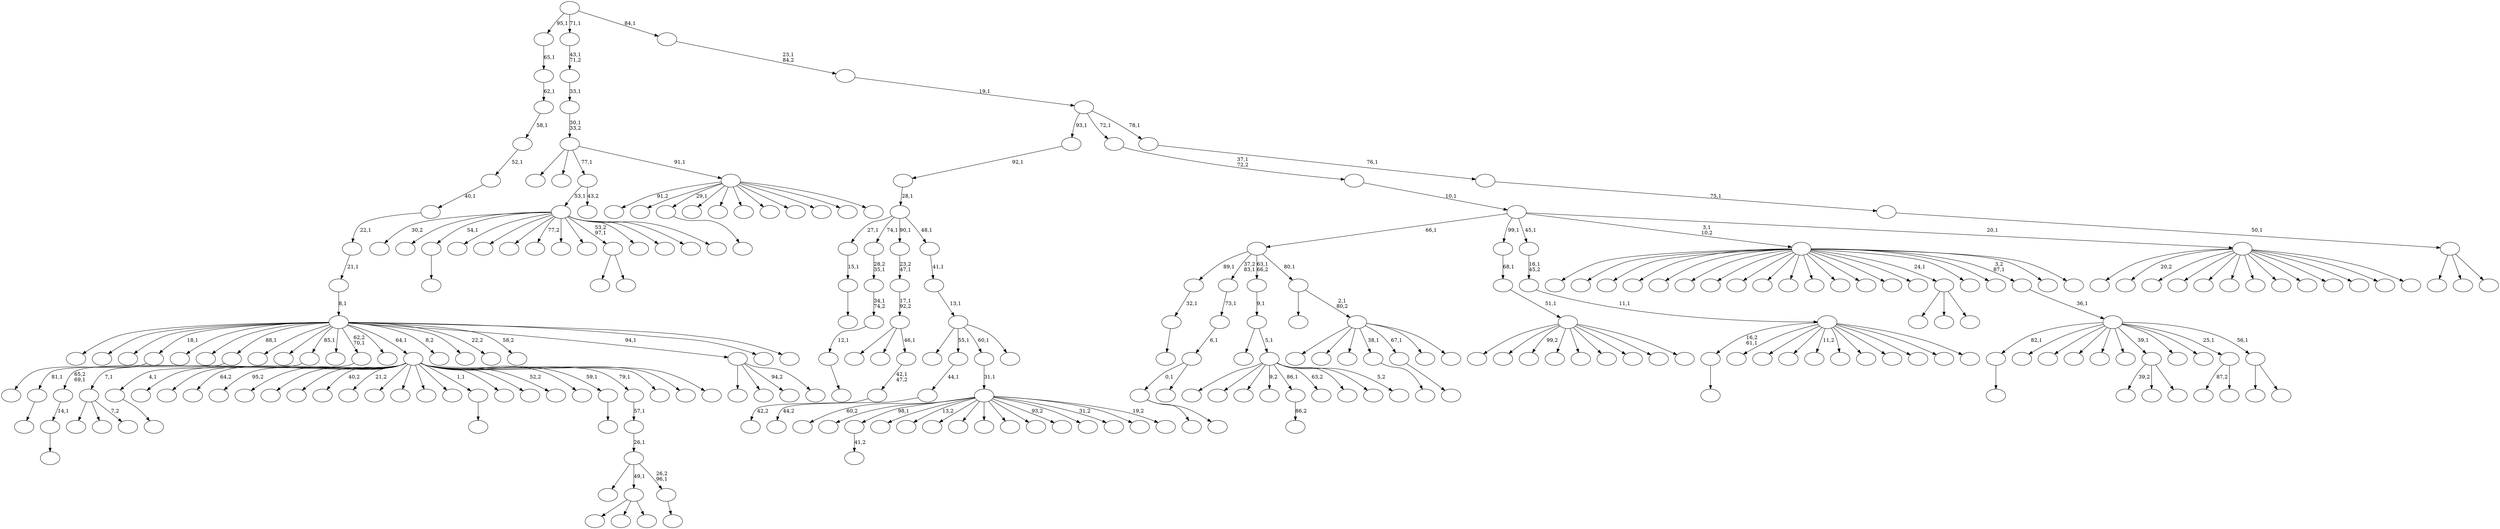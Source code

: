 digraph T {
	300 [label=""]
	299 [label=""]
	298 [label=""]
	297 [label=""]
	296 [label=""]
	295 [label=""]
	294 [label=""]
	293 [label=""]
	292 [label=""]
	291 [label=""]
	290 [label=""]
	289 [label=""]
	288 [label=""]
	287 [label=""]
	286 [label=""]
	285 [label=""]
	284 [label=""]
	283 [label=""]
	282 [label=""]
	281 [label=""]
	280 [label=""]
	279 [label=""]
	278 [label=""]
	277 [label=""]
	276 [label=""]
	275 [label=""]
	274 [label=""]
	273 [label=""]
	272 [label=""]
	271 [label=""]
	270 [label=""]
	269 [label=""]
	268 [label=""]
	267 [label=""]
	266 [label=""]
	265 [label=""]
	264 [label=""]
	263 [label=""]
	262 [label=""]
	261 [label=""]
	260 [label=""]
	259 [label=""]
	258 [label=""]
	257 [label=""]
	256 [label=""]
	255 [label=""]
	254 [label=""]
	253 [label=""]
	252 [label=""]
	251 [label=""]
	250 [label=""]
	249 [label=""]
	248 [label=""]
	247 [label=""]
	246 [label=""]
	245 [label=""]
	244 [label=""]
	243 [label=""]
	242 [label=""]
	241 [label=""]
	240 [label=""]
	239 [label=""]
	238 [label=""]
	237 [label=""]
	236 [label=""]
	235 [label=""]
	234 [label=""]
	233 [label=""]
	232 [label=""]
	231 [label=""]
	230 [label=""]
	229 [label=""]
	228 [label=""]
	227 [label=""]
	226 [label=""]
	225 [label=""]
	224 [label=""]
	223 [label=""]
	222 [label=""]
	221 [label=""]
	220 [label=""]
	219 [label=""]
	218 [label=""]
	217 [label=""]
	216 [label=""]
	215 [label=""]
	214 [label=""]
	213 [label=""]
	212 [label=""]
	211 [label=""]
	210 [label=""]
	209 [label=""]
	208 [label=""]
	207 [label=""]
	206 [label=""]
	205 [label=""]
	204 [label=""]
	203 [label=""]
	202 [label=""]
	201 [label=""]
	200 [label=""]
	199 [label=""]
	198 [label=""]
	197 [label=""]
	196 [label=""]
	195 [label=""]
	194 [label=""]
	193 [label=""]
	192 [label=""]
	191 [label=""]
	190 [label=""]
	189 [label=""]
	188 [label=""]
	187 [label=""]
	186 [label=""]
	185 [label=""]
	184 [label=""]
	183 [label=""]
	182 [label=""]
	181 [label=""]
	180 [label=""]
	179 [label=""]
	178 [label=""]
	177 [label=""]
	176 [label=""]
	175 [label=""]
	174 [label=""]
	173 [label=""]
	172 [label=""]
	171 [label=""]
	170 [label=""]
	169 [label=""]
	168 [label=""]
	167 [label=""]
	166 [label=""]
	165 [label=""]
	164 [label=""]
	163 [label=""]
	162 [label=""]
	161 [label=""]
	160 [label=""]
	159 [label=""]
	158 [label=""]
	157 [label=""]
	156 [label=""]
	155 [label=""]
	154 [label=""]
	153 [label=""]
	152 [label=""]
	151 [label=""]
	150 [label=""]
	149 [label=""]
	148 [label=""]
	147 [label=""]
	146 [label=""]
	145 [label=""]
	144 [label=""]
	143 [label=""]
	142 [label=""]
	141 [label=""]
	140 [label=""]
	139 [label=""]
	138 [label=""]
	137 [label=""]
	136 [label=""]
	135 [label=""]
	134 [label=""]
	133 [label=""]
	132 [label=""]
	131 [label=""]
	130 [label=""]
	129 [label=""]
	128 [label=""]
	127 [label=""]
	126 [label=""]
	125 [label=""]
	124 [label=""]
	123 [label=""]
	122 [label=""]
	121 [label=""]
	120 [label=""]
	119 [label=""]
	118 [label=""]
	117 [label=""]
	116 [label=""]
	115 [label=""]
	114 [label=""]
	113 [label=""]
	112 [label=""]
	111 [label=""]
	110 [label=""]
	109 [label=""]
	108 [label=""]
	107 [label=""]
	106 [label=""]
	105 [label=""]
	104 [label=""]
	103 [label=""]
	102 [label=""]
	101 [label=""]
	100 [label=""]
	99 [label=""]
	98 [label=""]
	97 [label=""]
	96 [label=""]
	95 [label=""]
	94 [label=""]
	93 [label=""]
	92 [label=""]
	91 [label=""]
	90 [label=""]
	89 [label=""]
	88 [label=""]
	87 [label=""]
	86 [label=""]
	85 [label=""]
	84 [label=""]
	83 [label=""]
	82 [label=""]
	81 [label=""]
	80 [label=""]
	79 [label=""]
	78 [label=""]
	77 [label=""]
	76 [label=""]
	75 [label=""]
	74 [label=""]
	73 [label=""]
	72 [label=""]
	71 [label=""]
	70 [label=""]
	69 [label=""]
	68 [label=""]
	67 [label=""]
	66 [label=""]
	65 [label=""]
	64 [label=""]
	63 [label=""]
	62 [label=""]
	61 [label=""]
	60 [label=""]
	59 [label=""]
	58 [label=""]
	57 [label=""]
	56 [label=""]
	55 [label=""]
	54 [label=""]
	53 [label=""]
	52 [label=""]
	51 [label=""]
	50 [label=""]
	49 [label=""]
	48 [label=""]
	47 [label=""]
	46 [label=""]
	45 [label=""]
	44 [label=""]
	43 [label=""]
	42 [label=""]
	41 [label=""]
	40 [label=""]
	39 [label=""]
	38 [label=""]
	37 [label=""]
	36 [label=""]
	35 [label=""]
	34 [label=""]
	33 [label=""]
	32 [label=""]
	31 [label=""]
	30 [label=""]
	29 [label=""]
	28 [label=""]
	27 [label=""]
	26 [label=""]
	25 [label=""]
	24 [label=""]
	23 [label=""]
	22 [label=""]
	21 [label=""]
	20 [label=""]
	19 [label=""]
	18 [label=""]
	17 [label=""]
	16 [label=""]
	15 [label=""]
	14 [label=""]
	13 [label=""]
	12 [label=""]
	11 [label=""]
	10 [label=""]
	9 [label=""]
	8 [label=""]
	7 [label=""]
	6 [label=""]
	5 [label=""]
	4 [label=""]
	3 [label=""]
	2 [label=""]
	1 [label=""]
	0 [label=""]
	296 -> 297 [label=""]
	287 -> 288 [label=""]
	274 -> 275 [label=""]
	271 -> 272 [label=""]
	270 -> 271 [label="15,1"]
	261 -> 262 [label=""]
	258 -> 259 [label="41,2"]
	256 -> 257 [label=""]
	247 -> 248 [label=""]
	246 -> 247 [label="32,1"]
	233 -> 234 [label=""]
	232 -> 233 [label="81,1"]
	222 -> 223 [label=""]
	218 -> 219 [label=""]
	217 -> 218 [label="12,1"]
	216 -> 217 [label="34,1\n74,2"]
	215 -> 216 [label="28,2\n35,1"]
	211 -> 212 [label=""]
	204 -> 205 [label="44,2"]
	203 -> 204 [label="44,1"]
	189 -> 190 [label=""]
	184 -> 187 [label=""]
	184 -> 185 [label=""]
	182 -> 183 [label=""]
	181 -> 182 [label="14,1"]
	180 -> 181 [label="65,2\n69,1"]
	177 -> 178 [label="42,2"]
	176 -> 177 [label="42,1\n47,2"]
	175 -> 298 [label=""]
	175 -> 193 [label=""]
	175 -> 176 [label="46,1"]
	174 -> 175 [label="17,1\n92,2"]
	173 -> 174 [label="23,2\n47,1"]
	150 -> 151 [label=""]
	146 -> 147 [label="86,2"]
	142 -> 184 [label="0,1"]
	142 -> 143 [label=""]
	141 -> 142 [label="6,1"]
	140 -> 141 [label="73,1"]
	138 -> 172 [label=""]
	138 -> 139 [label=""]
	136 -> 252 [label=""]
	136 -> 231 [label=""]
	136 -> 137 [label=""]
	118 -> 119 [label=""]
	112 -> 294 [label=""]
	112 -> 124 [label=""]
	112 -> 113 [label="7,2"]
	111 -> 112 [label="7,1"]
	107 -> 235 [label=""]
	107 -> 206 [label=""]
	107 -> 108 [label=""]
	105 -> 106 [label=""]
	104 -> 196 [label=""]
	104 -> 136 [label="49,1"]
	104 -> 105 [label="26,2\n96,1"]
	103 -> 104 [label="26,1"]
	102 -> 103 [label="57,1"]
	98 -> 243 [label="39,2"]
	98 -> 170 [label=""]
	98 -> 99 [label=""]
	83 -> 299 [label=""]
	83 -> 229 [label=""]
	83 -> 195 [label=""]
	83 -> 186 [label="9,2"]
	83 -> 146 [label="86,1"]
	83 -> 145 [label="63,2"]
	83 -> 114 [label=""]
	83 -> 110 [label=""]
	83 -> 84 [label="5,2"]
	82 -> 144 [label=""]
	82 -> 83 [label="5,1"]
	81 -> 82 [label="9,1"]
	78 -> 296 [label="4,1"]
	78 -> 285 [label=""]
	78 -> 283 [label=""]
	78 -> 279 [label="64,2"]
	78 -> 268 [label="95,2"]
	78 -> 267 [label=""]
	78 -> 265 [label=""]
	78 -> 250 [label=""]
	78 -> 225 [label="40,2"]
	78 -> 224 [label="21,2"]
	78 -> 210 [label=""]
	78 -> 207 [label=""]
	78 -> 192 [label=""]
	78 -> 191 [label=""]
	78 -> 189 [label="1,1"]
	78 -> 167 [label=""]
	78 -> 165 [label=""]
	78 -> 164 [label="52,2"]
	78 -> 122 [label=""]
	78 -> 118 [label="59,1"]
	78 -> 102 [label="79,1"]
	78 -> 95 [label=""]
	78 -> 86 [label=""]
	78 -> 79 [label=""]
	76 -> 127 [label="87,2"]
	76 -> 77 [label=""]
	72 -> 291 [label=""]
	72 -> 282 [label=""]
	72 -> 240 [label=""]
	72 -> 211 [label="38,1"]
	72 -> 150 [label="67,1"]
	72 -> 88 [label=""]
	72 -> 73 [label=""]
	71 -> 286 [label=""]
	71 -> 72 [label="2,1\n80,2"]
	70 -> 246 [label="89,1"]
	70 -> 140 [label="37,2\n83,1"]
	70 -> 81 [label="63,1\n66,2"]
	70 -> 71 [label="80,1"]
	67 -> 266 [label="30,2"]
	67 -> 263 [label=""]
	67 -> 256 [label="54,1"]
	67 -> 254 [label=""]
	67 -> 239 [label=""]
	67 -> 208 [label=""]
	67 -> 166 [label="77,2"]
	67 -> 161 [label=""]
	67 -> 153 [label=""]
	67 -> 138 [label="53,2\n97,1"]
	67 -> 128 [label=""]
	67 -> 100 [label=""]
	67 -> 90 [label=""]
	67 -> 68 [label=""]
	64 -> 227 [label=""]
	64 -> 65 [label=""]
	63 -> 222 [label="82,1"]
	63 -> 202 [label=""]
	63 -> 188 [label=""]
	63 -> 163 [label=""]
	63 -> 129 [label=""]
	63 -> 101 [label=""]
	63 -> 98 [label="39,1"]
	63 -> 93 [label=""]
	63 -> 85 [label=""]
	63 -> 76 [label="25,1"]
	63 -> 64 [label="56,1"]
	62 -> 63 [label="36,1"]
	59 -> 277 [label="60,2"]
	59 -> 269 [label=""]
	59 -> 258 [label="98,1"]
	59 -> 255 [label=""]
	59 -> 245 [label="13,2"]
	59 -> 221 [label=""]
	59 -> 198 [label=""]
	59 -> 197 [label=""]
	59 -> 179 [label=""]
	59 -> 169 [label=""]
	59 -> 155 [label="93,2"]
	59 -> 126 [label=""]
	59 -> 125 [label="31,2"]
	59 -> 91 [label=""]
	59 -> 60 [label="19,2"]
	58 -> 59 [label="31,1"]
	52 -> 249 [label=""]
	52 -> 80 [label=""]
	52 -> 66 [label="94,2"]
	52 -> 53 [label=""]
	50 -> 238 [label=""]
	50 -> 199 [label=""]
	50 -> 194 [label="99,2"]
	50 -> 157 [label=""]
	50 -> 135 [label=""]
	50 -> 121 [label=""]
	50 -> 97 [label=""]
	50 -> 92 [label=""]
	50 -> 51 [label=""]
	49 -> 50 [label="51,1"]
	48 -> 49 [label="68,1"]
	44 -> 300 [label=""]
	44 -> 295 [label=""]
	44 -> 289 [label=""]
	44 -> 274 [label="18,1"]
	44 -> 241 [label=""]
	44 -> 237 [label=""]
	44 -> 232 [label="88,1"]
	44 -> 226 [label=""]
	44 -> 213 [label=""]
	44 -> 180 [label="85,1"]
	44 -> 156 [label=""]
	44 -> 111 [label="62,2\n70,1"]
	44 -> 94 [label=""]
	44 -> 78 [label="64,1"]
	44 -> 69 [label="8,2"]
	44 -> 56 [label=""]
	44 -> 55 [label="22,2"]
	44 -> 54 [label="58,2"]
	44 -> 52 [label="94,1"]
	44 -> 46 [label=""]
	44 -> 45 [label=""]
	43 -> 44 [label="8,1"]
	42 -> 43 [label="21,1"]
	41 -> 42 [label="22,1"]
	40 -> 41 [label="40,1"]
	39 -> 40 [label="52,1"]
	38 -> 39 [label="58,1"]
	37 -> 38 [label="62,1"]
	36 -> 37 [label="65,1"]
	34 -> 67 [label="53,1"]
	34 -> 35 [label="43,2"]
	31 -> 287 [label="16,2\n61,1"]
	31 -> 276 [label=""]
	31 -> 273 [label=""]
	31 -> 242 [label=""]
	31 -> 228 [label="11,2"]
	31 -> 209 [label=""]
	31 -> 201 [label=""]
	31 -> 171 [label=""]
	31 -> 168 [label=""]
	31 -> 61 [label=""]
	31 -> 32 [label=""]
	30 -> 31 [label="11,1"]
	29 -> 30 [label="16,1\n45,2"]
	27 -> 293 [label=""]
	27 -> 281 [label=""]
	27 -> 260 [label=""]
	27 -> 251 [label=""]
	27 -> 244 [label=""]
	27 -> 230 [label=""]
	27 -> 220 [label=""]
	27 -> 162 [label=""]
	27 -> 159 [label=""]
	27 -> 154 [label=""]
	27 -> 133 [label=""]
	27 -> 131 [label=""]
	27 -> 123 [label=""]
	27 -> 116 [label=""]
	27 -> 109 [label=""]
	27 -> 107 [label="24,1"]
	27 -> 75 [label=""]
	27 -> 74 [label=""]
	27 -> 62 [label="3,2\n87,1"]
	27 -> 47 [label=""]
	27 -> 28 [label=""]
	25 -> 278 [label="91,2"]
	25 -> 264 [label=""]
	25 -> 261 [label="29,1"]
	25 -> 149 [label=""]
	25 -> 134 [label=""]
	25 -> 132 [label=""]
	25 -> 117 [label=""]
	25 -> 89 [label=""]
	25 -> 57 [label=""]
	25 -> 33 [label=""]
	25 -> 26 [label=""]
	24 -> 200 [label=""]
	24 -> 130 [label=""]
	24 -> 34 [label="77,1"]
	24 -> 25 [label="91,1"]
	23 -> 24 [label="30,1\n33,2"]
	22 -> 23 [label="33,1"]
	21 -> 22 [label="43,1\n71,2"]
	19 -> 214 [label=""]
	19 -> 203 [label="55,1"]
	19 -> 58 [label="60,1"]
	19 -> 20 [label=""]
	18 -> 19 [label="13,1"]
	17 -> 18 [label="41,1"]
	16 -> 270 [label="27,1"]
	16 -> 215 [label="74,1"]
	16 -> 173 [label="90,1"]
	16 -> 17 [label="48,1"]
	15 -> 16 [label="28,1"]
	14 -> 15 [label="92,1"]
	12 -> 292 [label=""]
	12 -> 290 [label="20,2"]
	12 -> 284 [label=""]
	12 -> 280 [label=""]
	12 -> 236 [label=""]
	12 -> 160 [label=""]
	12 -> 158 [label=""]
	12 -> 152 [label=""]
	12 -> 148 [label=""]
	12 -> 120 [label=""]
	12 -> 115 [label=""]
	12 -> 96 [label=""]
	12 -> 13 [label=""]
	11 -> 70 [label="66,1"]
	11 -> 48 [label="99,1"]
	11 -> 29 [label="45,1"]
	11 -> 27 [label="3,1\n10,2"]
	11 -> 12 [label="20,1"]
	10 -> 11 [label="10,1"]
	9 -> 10 [label="37,1\n72,2"]
	7 -> 253 [label=""]
	7 -> 87 [label=""]
	7 -> 8 [label=""]
	6 -> 7 [label="50,1"]
	5 -> 6 [label="75,1"]
	4 -> 5 [label="76,1"]
	3 -> 14 [label="93,1"]
	3 -> 9 [label="72,1"]
	3 -> 4 [label="78,1"]
	2 -> 3 [label="19,1"]
	1 -> 2 [label="23,1\n84,2"]
	0 -> 36 [label="95,1"]
	0 -> 21 [label="71,1"]
	0 -> 1 [label="84,1"]
}
